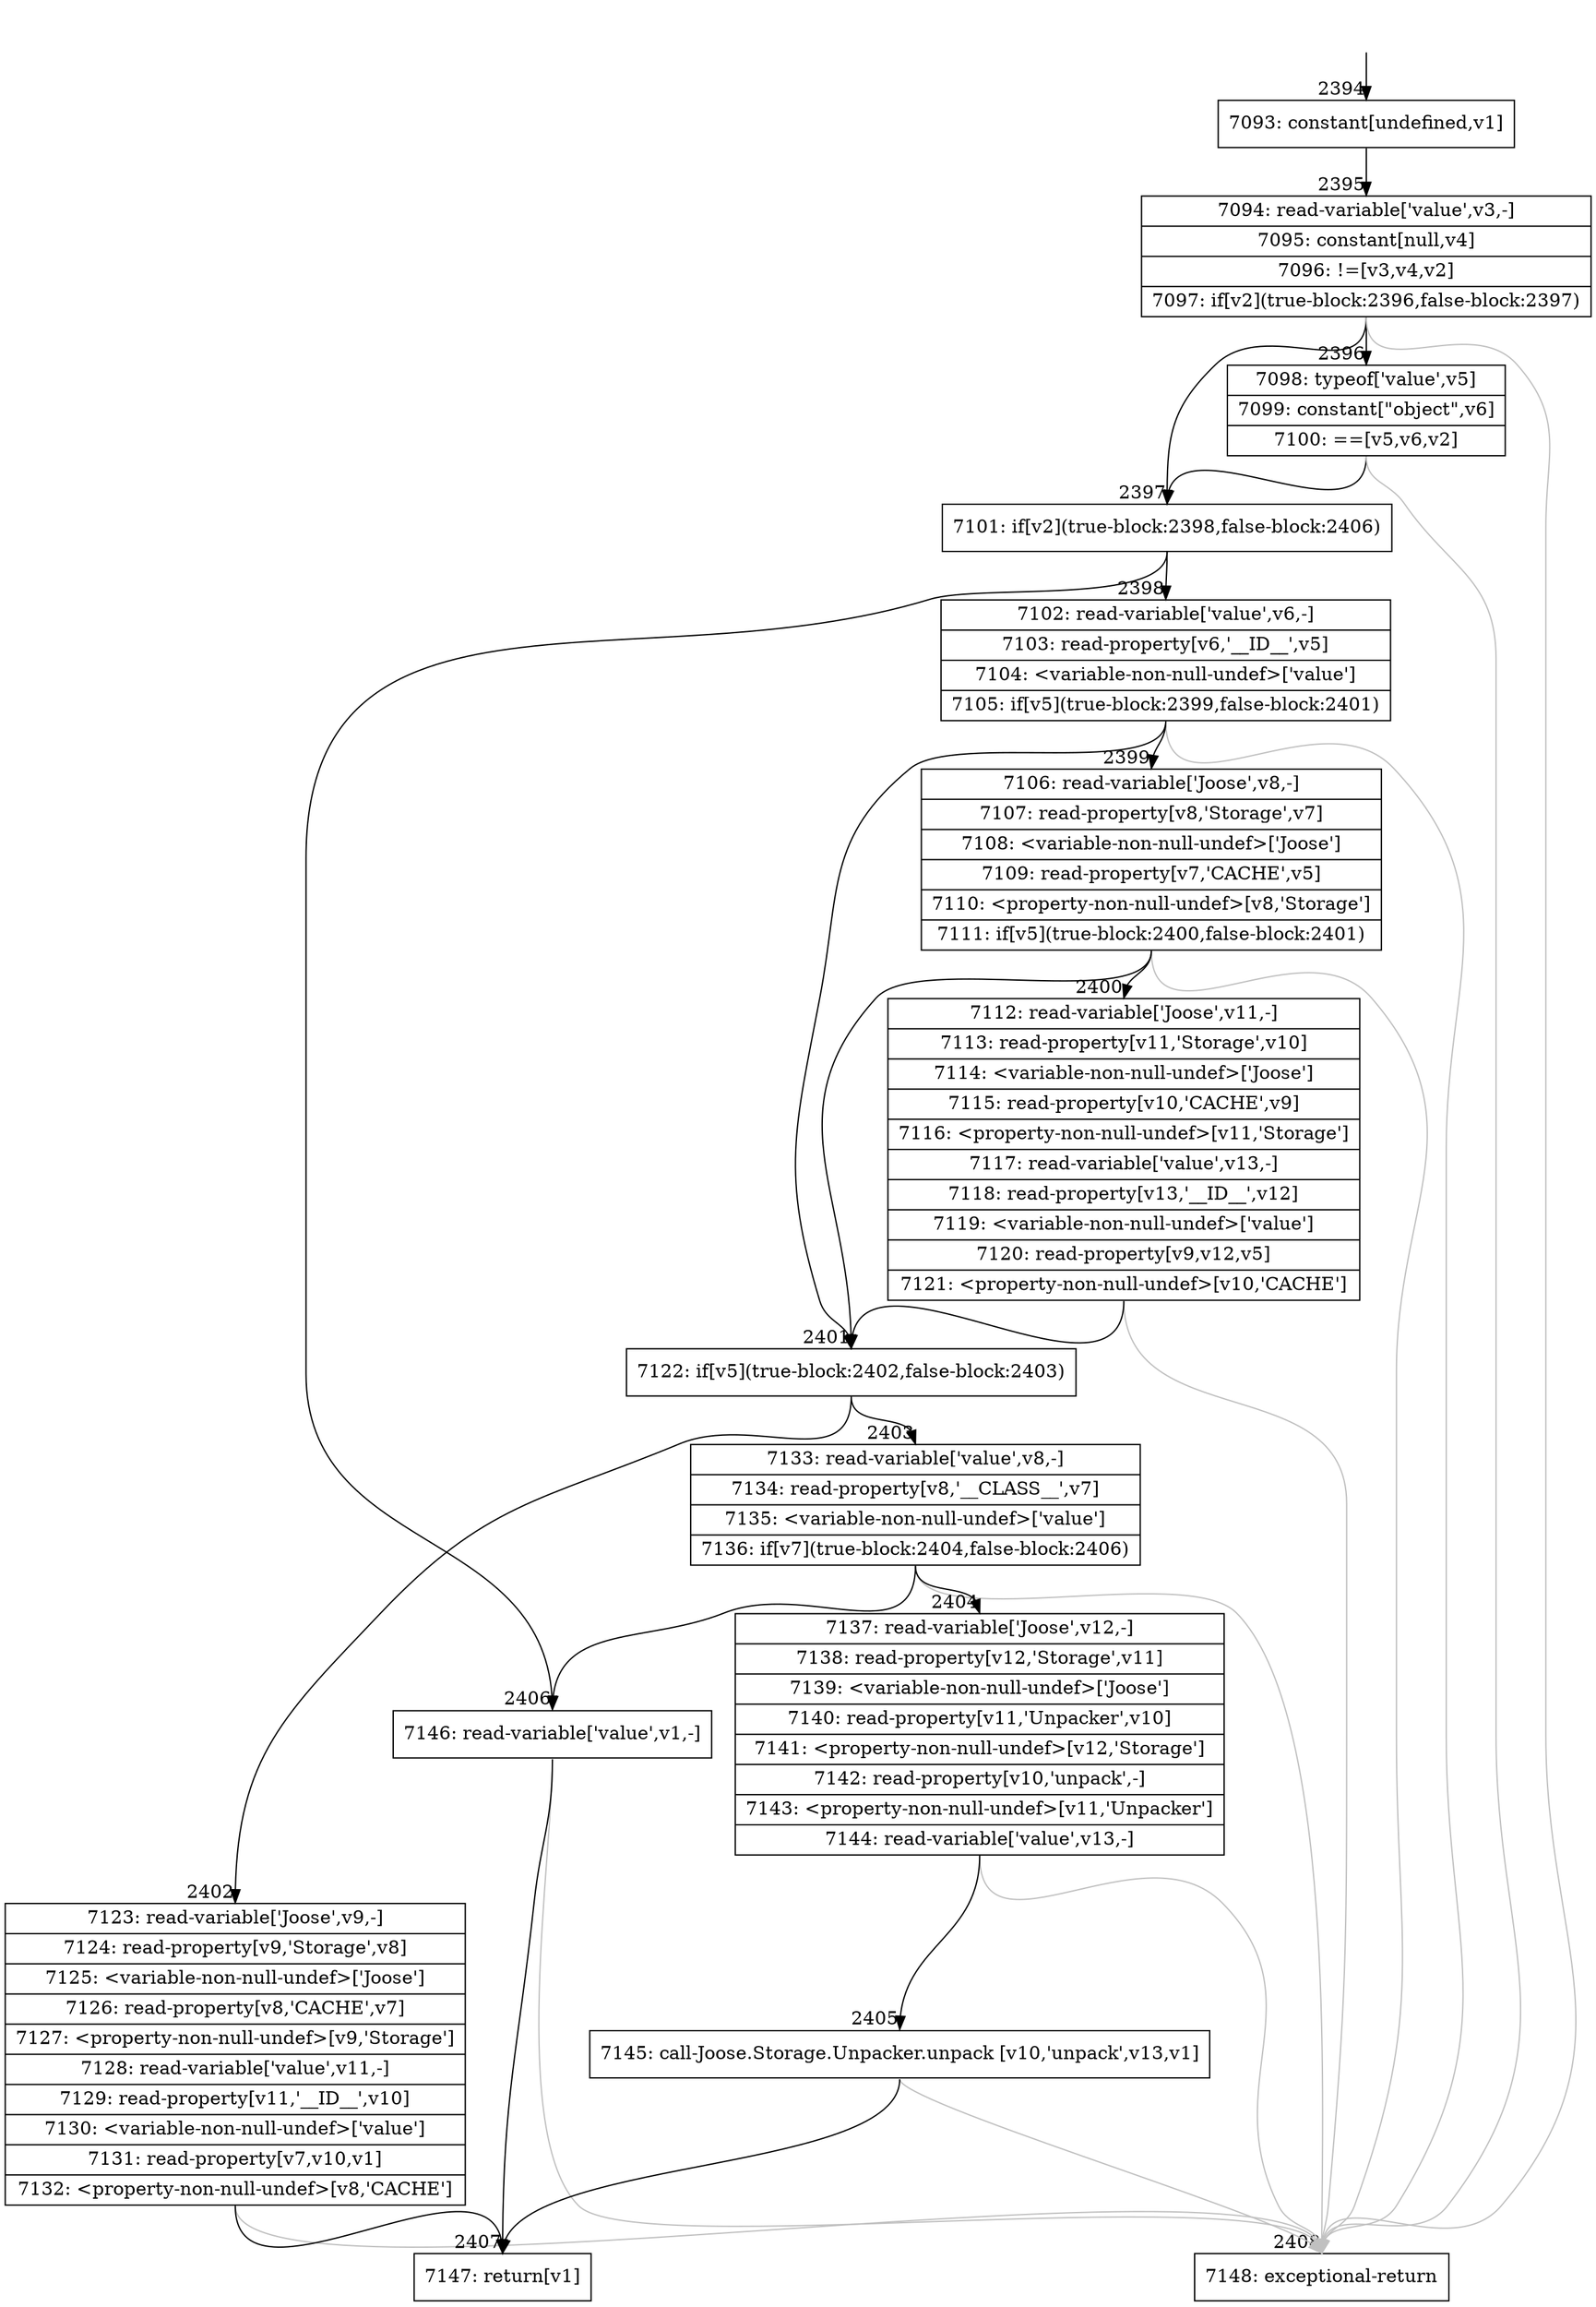digraph {
rankdir="TD"
BB_entry263[shape=none,label=""];
BB_entry263 -> BB2394 [tailport=s, headport=n, headlabel="    2394"]
BB2394 [shape=record label="{7093: constant[undefined,v1]}" ] 
BB2394 -> BB2395 [tailport=s, headport=n, headlabel="      2395"]
BB2395 [shape=record label="{7094: read-variable['value',v3,-]|7095: constant[null,v4]|7096: !=[v3,v4,v2]|7097: if[v2](true-block:2396,false-block:2397)}" ] 
BB2395 -> BB2397 [tailport=s, headport=n, headlabel="      2397"]
BB2395 -> BB2396 [tailport=s, headport=n, headlabel="      2396"]
BB2395 -> BB2408 [tailport=s, headport=n, color=gray, headlabel="      2408"]
BB2396 [shape=record label="{7098: typeof['value',v5]|7099: constant[\"object\",v6]|7100: ==[v5,v6,v2]}" ] 
BB2396 -> BB2397 [tailport=s, headport=n]
BB2396 -> BB2408 [tailport=s, headport=n, color=gray]
BB2397 [shape=record label="{7101: if[v2](true-block:2398,false-block:2406)}" ] 
BB2397 -> BB2398 [tailport=s, headport=n, headlabel="      2398"]
BB2397 -> BB2406 [tailport=s, headport=n, headlabel="      2406"]
BB2398 [shape=record label="{7102: read-variable['value',v6,-]|7103: read-property[v6,'__ID__',v5]|7104: \<variable-non-null-undef\>['value']|7105: if[v5](true-block:2399,false-block:2401)}" ] 
BB2398 -> BB2401 [tailport=s, headport=n, headlabel="      2401"]
BB2398 -> BB2399 [tailport=s, headport=n, headlabel="      2399"]
BB2398 -> BB2408 [tailport=s, headport=n, color=gray]
BB2399 [shape=record label="{7106: read-variable['Joose',v8,-]|7107: read-property[v8,'Storage',v7]|7108: \<variable-non-null-undef\>['Joose']|7109: read-property[v7,'CACHE',v5]|7110: \<property-non-null-undef\>[v8,'Storage']|7111: if[v5](true-block:2400,false-block:2401)}" ] 
BB2399 -> BB2401 [tailport=s, headport=n]
BB2399 -> BB2400 [tailport=s, headport=n, headlabel="      2400"]
BB2399 -> BB2408 [tailport=s, headport=n, color=gray]
BB2400 [shape=record label="{7112: read-variable['Joose',v11,-]|7113: read-property[v11,'Storage',v10]|7114: \<variable-non-null-undef\>['Joose']|7115: read-property[v10,'CACHE',v9]|7116: \<property-non-null-undef\>[v11,'Storage']|7117: read-variable['value',v13,-]|7118: read-property[v13,'__ID__',v12]|7119: \<variable-non-null-undef\>['value']|7120: read-property[v9,v12,v5]|7121: \<property-non-null-undef\>[v10,'CACHE']}" ] 
BB2400 -> BB2401 [tailport=s, headport=n]
BB2400 -> BB2408 [tailport=s, headport=n, color=gray]
BB2401 [shape=record label="{7122: if[v5](true-block:2402,false-block:2403)}" ] 
BB2401 -> BB2402 [tailport=s, headport=n, headlabel="      2402"]
BB2401 -> BB2403 [tailport=s, headport=n, headlabel="      2403"]
BB2402 [shape=record label="{7123: read-variable['Joose',v9,-]|7124: read-property[v9,'Storage',v8]|7125: \<variable-non-null-undef\>['Joose']|7126: read-property[v8,'CACHE',v7]|7127: \<property-non-null-undef\>[v9,'Storage']|7128: read-variable['value',v11,-]|7129: read-property[v11,'__ID__',v10]|7130: \<variable-non-null-undef\>['value']|7131: read-property[v7,v10,v1]|7132: \<property-non-null-undef\>[v8,'CACHE']}" ] 
BB2402 -> BB2407 [tailport=s, headport=n, headlabel="      2407"]
BB2402 -> BB2408 [tailport=s, headport=n, color=gray]
BB2403 [shape=record label="{7133: read-variable['value',v8,-]|7134: read-property[v8,'__CLASS__',v7]|7135: \<variable-non-null-undef\>['value']|7136: if[v7](true-block:2404,false-block:2406)}" ] 
BB2403 -> BB2404 [tailport=s, headport=n, headlabel="      2404"]
BB2403 -> BB2406 [tailport=s, headport=n]
BB2403 -> BB2408 [tailport=s, headport=n, color=gray]
BB2404 [shape=record label="{7137: read-variable['Joose',v12,-]|7138: read-property[v12,'Storage',v11]|7139: \<variable-non-null-undef\>['Joose']|7140: read-property[v11,'Unpacker',v10]|7141: \<property-non-null-undef\>[v12,'Storage']|7142: read-property[v10,'unpack',-]|7143: \<property-non-null-undef\>[v11,'Unpacker']|7144: read-variable['value',v13,-]}" ] 
BB2404 -> BB2405 [tailport=s, headport=n, headlabel="      2405"]
BB2404 -> BB2408 [tailport=s, headport=n, color=gray]
BB2405 [shape=record label="{7145: call-Joose.Storage.Unpacker.unpack [v10,'unpack',v13,v1]}" ] 
BB2405 -> BB2407 [tailport=s, headport=n]
BB2405 -> BB2408 [tailport=s, headport=n, color=gray]
BB2406 [shape=record label="{7146: read-variable['value',v1,-]}" ] 
BB2406 -> BB2407 [tailport=s, headport=n]
BB2406 -> BB2408 [tailport=s, headport=n, color=gray]
BB2407 [shape=record label="{7147: return[v1]}" ] 
BB2408 [shape=record label="{7148: exceptional-return}" ] 
//#$~ 2801
}
